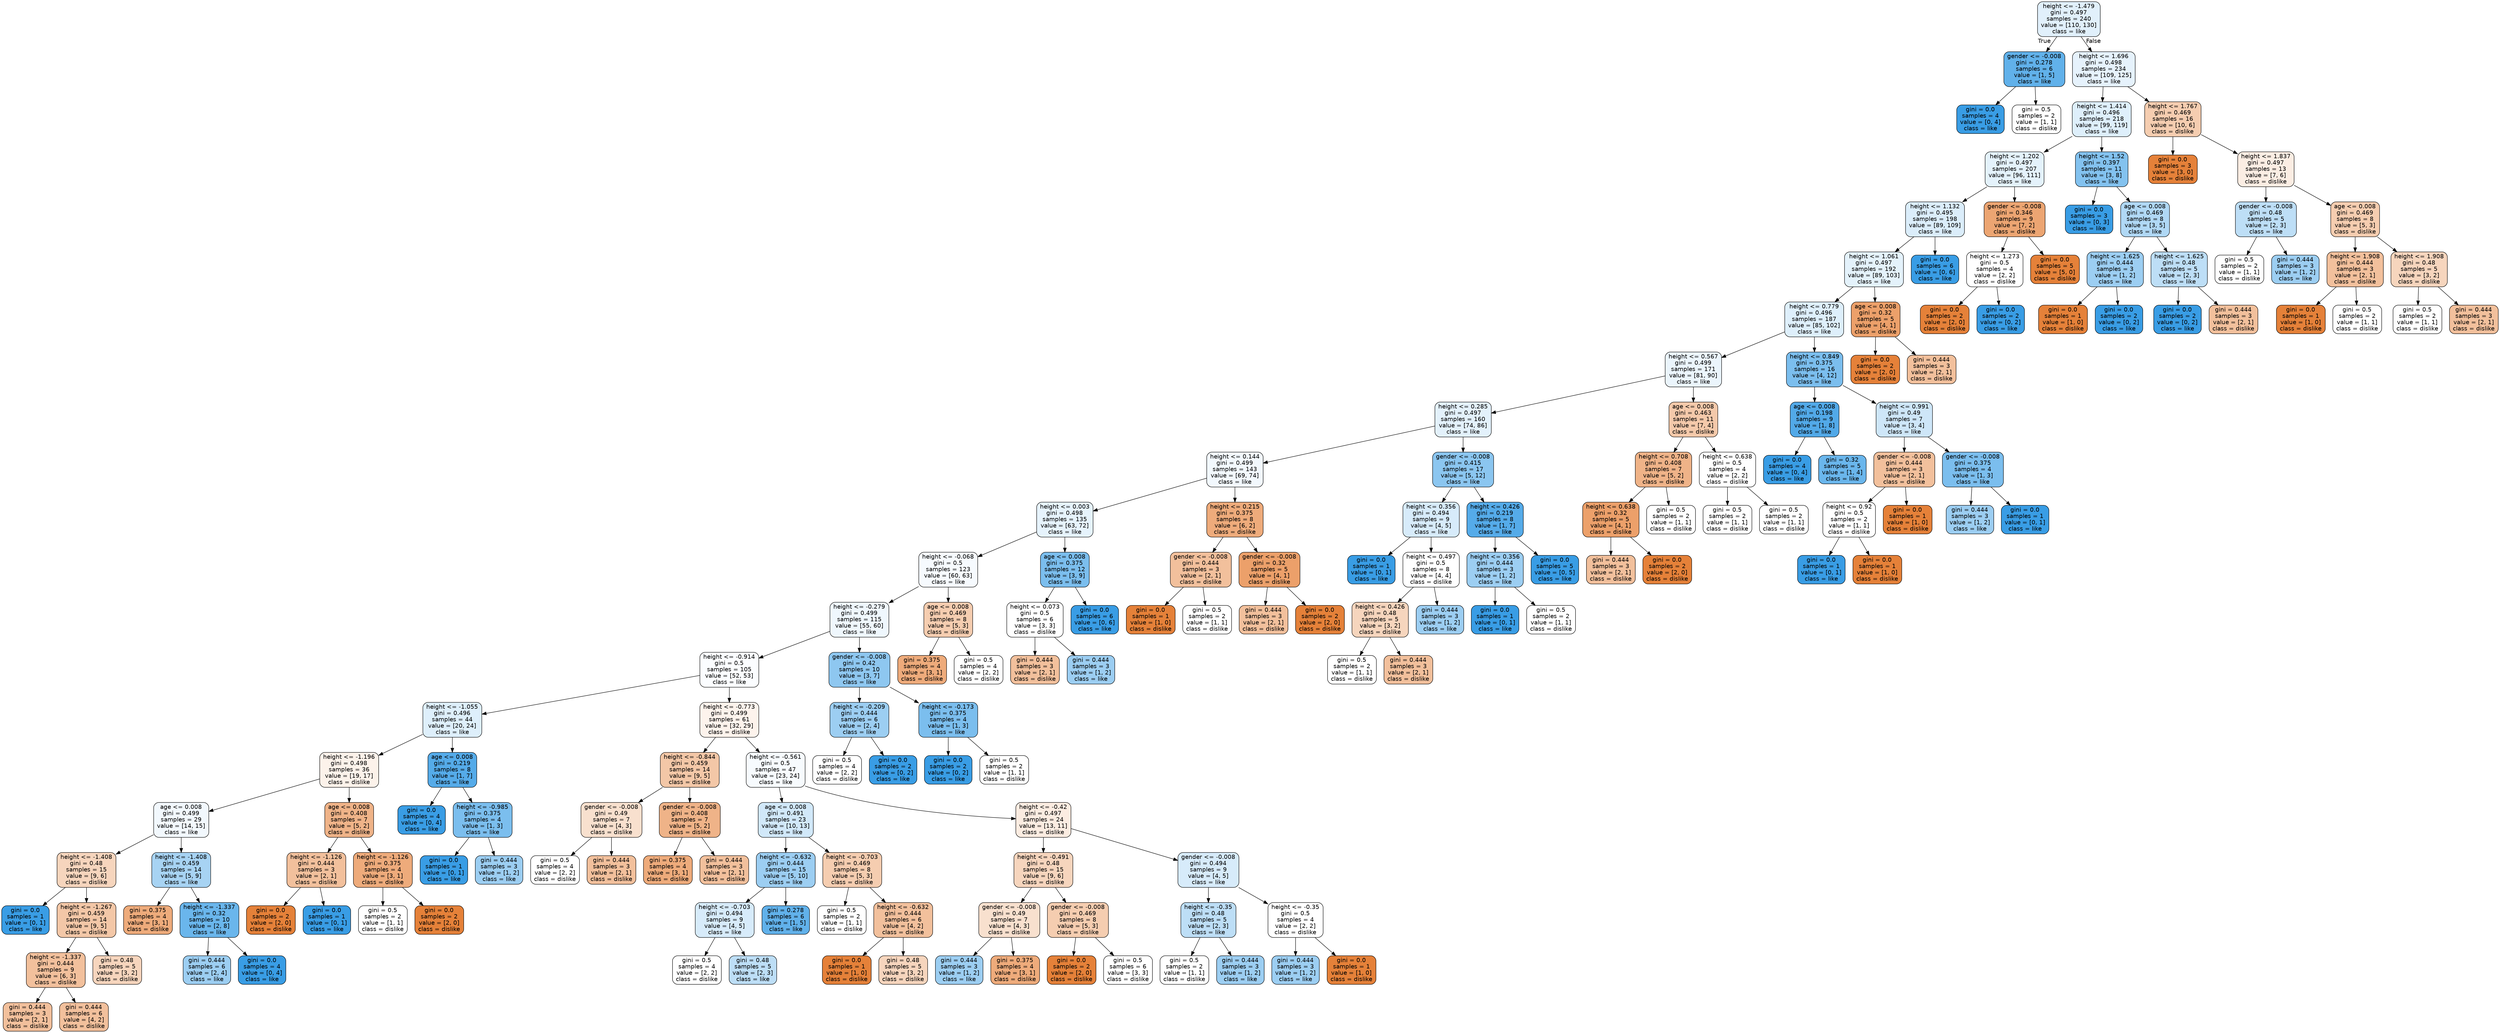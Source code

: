 digraph Tree {
node [shape=box, style="filled, rounded", color="black", fontname="helvetica"] ;
edge [fontname="helvetica"] ;
0 [label="height <= -1.479\ngini = 0.497\nsamples = 240\nvalue = [110, 130]\nclass = like", fillcolor="#e1f0fb"] ;
1 [label="gender <= -0.008\ngini = 0.278\nsamples = 6\nvalue = [1, 5]\nclass = like", fillcolor="#61b1ea"] ;
0 -> 1 [labeldistance=2.5, labelangle=45, headlabel="True"] ;
2 [label="gini = 0.0\nsamples = 4\nvalue = [0, 4]\nclass = like", fillcolor="#399de5"] ;
1 -> 2 ;
3 [label="gini = 0.5\nsamples = 2\nvalue = [1, 1]\nclass = dislike", fillcolor="#ffffff"] ;
1 -> 3 ;
4 [label="height <= 1.696\ngini = 0.498\nsamples = 234\nvalue = [109, 125]\nclass = like", fillcolor="#e6f2fc"] ;
0 -> 4 [labeldistance=2.5, labelangle=-45, headlabel="False"] ;
5 [label="height <= 1.414\ngini = 0.496\nsamples = 218\nvalue = [99, 119]\nclass = like", fillcolor="#deeffb"] ;
4 -> 5 ;
6 [label="height <= 1.202\ngini = 0.497\nsamples = 207\nvalue = [96, 111]\nclass = like", fillcolor="#e4f2fb"] ;
5 -> 6 ;
7 [label="height <= 1.132\ngini = 0.495\nsamples = 198\nvalue = [89, 109]\nclass = like", fillcolor="#dbedfa"] ;
6 -> 7 ;
8 [label="height <= 1.061\ngini = 0.497\nsamples = 192\nvalue = [89, 103]\nclass = like", fillcolor="#e4f2fb"] ;
7 -> 8 ;
9 [label="height <= 0.779\ngini = 0.496\nsamples = 187\nvalue = [85, 102]\nclass = like", fillcolor="#deeffb"] ;
8 -> 9 ;
10 [label="height <= 0.567\ngini = 0.499\nsamples = 171\nvalue = [81, 90]\nclass = like", fillcolor="#ebf5fc"] ;
9 -> 10 ;
11 [label="height <= 0.285\ngini = 0.497\nsamples = 160\nvalue = [74, 86]\nclass = like", fillcolor="#e3f1fb"] ;
10 -> 11 ;
12 [label="height <= 0.144\ngini = 0.499\nsamples = 143\nvalue = [69, 74]\nclass = like", fillcolor="#f2f8fd"] ;
11 -> 12 ;
13 [label="height <= 0.003\ngini = 0.498\nsamples = 135\nvalue = [63, 72]\nclass = like", fillcolor="#e6f3fc"] ;
12 -> 13 ;
14 [label="height <= -0.068\ngini = 0.5\nsamples = 123\nvalue = [60, 63]\nclass = like", fillcolor="#f6fafe"] ;
13 -> 14 ;
15 [label="height <= -0.279\ngini = 0.499\nsamples = 115\nvalue = [55, 60]\nclass = like", fillcolor="#eff7fd"] ;
14 -> 15 ;
16 [label="height <= -0.914\ngini = 0.5\nsamples = 105\nvalue = [52, 53]\nclass = like", fillcolor="#fbfdff"] ;
15 -> 16 ;
17 [label="height <= -1.055\ngini = 0.496\nsamples = 44\nvalue = [20, 24]\nclass = like", fillcolor="#deeffb"] ;
16 -> 17 ;
18 [label="height <= -1.196\ngini = 0.498\nsamples = 36\nvalue = [19, 17]\nclass = dislike", fillcolor="#fcf2ea"] ;
17 -> 18 ;
19 [label="age <= 0.008\ngini = 0.499\nsamples = 29\nvalue = [14, 15]\nclass = like", fillcolor="#f2f8fd"] ;
18 -> 19 ;
20 [label="height <= -1.408\ngini = 0.48\nsamples = 15\nvalue = [9, 6]\nclass = dislike", fillcolor="#f6d5bd"] ;
19 -> 20 ;
21 [label="gini = 0.0\nsamples = 1\nvalue = [0, 1]\nclass = like", fillcolor="#399de5"] ;
20 -> 21 ;
22 [label="height <= -1.267\ngini = 0.459\nsamples = 14\nvalue = [9, 5]\nclass = dislike", fillcolor="#f3c7a7"] ;
20 -> 22 ;
23 [label="height <= -1.337\ngini = 0.444\nsamples = 9\nvalue = [6, 3]\nclass = dislike", fillcolor="#f2c09c"] ;
22 -> 23 ;
24 [label="gini = 0.444\nsamples = 3\nvalue = [2, 1]\nclass = dislike", fillcolor="#f2c09c"] ;
23 -> 24 ;
25 [label="gini = 0.444\nsamples = 6\nvalue = [4, 2]\nclass = dislike", fillcolor="#f2c09c"] ;
23 -> 25 ;
26 [label="gini = 0.48\nsamples = 5\nvalue = [3, 2]\nclass = dislike", fillcolor="#f6d5bd"] ;
22 -> 26 ;
27 [label="height <= -1.408\ngini = 0.459\nsamples = 14\nvalue = [5, 9]\nclass = like", fillcolor="#a7d3f3"] ;
19 -> 27 ;
28 [label="gini = 0.375\nsamples = 4\nvalue = [3, 1]\nclass = dislike", fillcolor="#eeab7b"] ;
27 -> 28 ;
29 [label="height <= -1.337\ngini = 0.32\nsamples = 10\nvalue = [2, 8]\nclass = like", fillcolor="#6ab6ec"] ;
27 -> 29 ;
30 [label="gini = 0.444\nsamples = 6\nvalue = [2, 4]\nclass = like", fillcolor="#9ccef2"] ;
29 -> 30 ;
31 [label="gini = 0.0\nsamples = 4\nvalue = [0, 4]\nclass = like", fillcolor="#399de5"] ;
29 -> 31 ;
32 [label="age <= 0.008\ngini = 0.408\nsamples = 7\nvalue = [5, 2]\nclass = dislike", fillcolor="#efb388"] ;
18 -> 32 ;
33 [label="height <= -1.126\ngini = 0.444\nsamples = 3\nvalue = [2, 1]\nclass = dislike", fillcolor="#f2c09c"] ;
32 -> 33 ;
34 [label="gini = 0.0\nsamples = 2\nvalue = [2, 0]\nclass = dislike", fillcolor="#e58139"] ;
33 -> 34 ;
35 [label="gini = 0.0\nsamples = 1\nvalue = [0, 1]\nclass = like", fillcolor="#399de5"] ;
33 -> 35 ;
36 [label="height <= -1.126\ngini = 0.375\nsamples = 4\nvalue = [3, 1]\nclass = dislike", fillcolor="#eeab7b"] ;
32 -> 36 ;
37 [label="gini = 0.5\nsamples = 2\nvalue = [1, 1]\nclass = dislike", fillcolor="#ffffff"] ;
36 -> 37 ;
38 [label="gini = 0.0\nsamples = 2\nvalue = [2, 0]\nclass = dislike", fillcolor="#e58139"] ;
36 -> 38 ;
39 [label="age <= 0.008\ngini = 0.219\nsamples = 8\nvalue = [1, 7]\nclass = like", fillcolor="#55abe9"] ;
17 -> 39 ;
40 [label="gini = 0.0\nsamples = 4\nvalue = [0, 4]\nclass = like", fillcolor="#399de5"] ;
39 -> 40 ;
41 [label="height <= -0.985\ngini = 0.375\nsamples = 4\nvalue = [1, 3]\nclass = like", fillcolor="#7bbeee"] ;
39 -> 41 ;
42 [label="gini = 0.0\nsamples = 1\nvalue = [0, 1]\nclass = like", fillcolor="#399de5"] ;
41 -> 42 ;
43 [label="gini = 0.444\nsamples = 3\nvalue = [1, 2]\nclass = like", fillcolor="#9ccef2"] ;
41 -> 43 ;
44 [label="height <= -0.773\ngini = 0.499\nsamples = 61\nvalue = [32, 29]\nclass = dislike", fillcolor="#fdf3ec"] ;
16 -> 44 ;
45 [label="height <= -0.844\ngini = 0.459\nsamples = 14\nvalue = [9, 5]\nclass = dislike", fillcolor="#f3c7a7"] ;
44 -> 45 ;
46 [label="gender <= -0.008\ngini = 0.49\nsamples = 7\nvalue = [4, 3]\nclass = dislike", fillcolor="#f8e0ce"] ;
45 -> 46 ;
47 [label="gini = 0.5\nsamples = 4\nvalue = [2, 2]\nclass = dislike", fillcolor="#ffffff"] ;
46 -> 47 ;
48 [label="gini = 0.444\nsamples = 3\nvalue = [2, 1]\nclass = dislike", fillcolor="#f2c09c"] ;
46 -> 48 ;
49 [label="gender <= -0.008\ngini = 0.408\nsamples = 7\nvalue = [5, 2]\nclass = dislike", fillcolor="#efb388"] ;
45 -> 49 ;
50 [label="gini = 0.375\nsamples = 4\nvalue = [3, 1]\nclass = dislike", fillcolor="#eeab7b"] ;
49 -> 50 ;
51 [label="gini = 0.444\nsamples = 3\nvalue = [2, 1]\nclass = dislike", fillcolor="#f2c09c"] ;
49 -> 51 ;
52 [label="height <= -0.561\ngini = 0.5\nsamples = 47\nvalue = [23, 24]\nclass = like", fillcolor="#f7fbfe"] ;
44 -> 52 ;
53 [label="age <= 0.008\ngini = 0.491\nsamples = 23\nvalue = [10, 13]\nclass = like", fillcolor="#d1e8f9"] ;
52 -> 53 ;
54 [label="height <= -0.632\ngini = 0.444\nsamples = 15\nvalue = [5, 10]\nclass = like", fillcolor="#9ccef2"] ;
53 -> 54 ;
55 [label="height <= -0.703\ngini = 0.494\nsamples = 9\nvalue = [4, 5]\nclass = like", fillcolor="#d7ebfa"] ;
54 -> 55 ;
56 [label="gini = 0.5\nsamples = 4\nvalue = [2, 2]\nclass = dislike", fillcolor="#ffffff"] ;
55 -> 56 ;
57 [label="gini = 0.48\nsamples = 5\nvalue = [2, 3]\nclass = like", fillcolor="#bddef6"] ;
55 -> 57 ;
58 [label="gini = 0.278\nsamples = 6\nvalue = [1, 5]\nclass = like", fillcolor="#61b1ea"] ;
54 -> 58 ;
59 [label="height <= -0.703\ngini = 0.469\nsamples = 8\nvalue = [5, 3]\nclass = dislike", fillcolor="#f5cdb0"] ;
53 -> 59 ;
60 [label="gini = 0.5\nsamples = 2\nvalue = [1, 1]\nclass = dislike", fillcolor="#ffffff"] ;
59 -> 60 ;
61 [label="height <= -0.632\ngini = 0.444\nsamples = 6\nvalue = [4, 2]\nclass = dislike", fillcolor="#f2c09c"] ;
59 -> 61 ;
62 [label="gini = 0.0\nsamples = 1\nvalue = [1, 0]\nclass = dislike", fillcolor="#e58139"] ;
61 -> 62 ;
63 [label="gini = 0.48\nsamples = 5\nvalue = [3, 2]\nclass = dislike", fillcolor="#f6d5bd"] ;
61 -> 63 ;
64 [label="height <= -0.42\ngini = 0.497\nsamples = 24\nvalue = [13, 11]\nclass = dislike", fillcolor="#fbece1"] ;
52 -> 64 ;
65 [label="height <= -0.491\ngini = 0.48\nsamples = 15\nvalue = [9, 6]\nclass = dislike", fillcolor="#f6d5bd"] ;
64 -> 65 ;
66 [label="gender <= -0.008\ngini = 0.49\nsamples = 7\nvalue = [4, 3]\nclass = dislike", fillcolor="#f8e0ce"] ;
65 -> 66 ;
67 [label="gini = 0.444\nsamples = 3\nvalue = [1, 2]\nclass = like", fillcolor="#9ccef2"] ;
66 -> 67 ;
68 [label="gini = 0.375\nsamples = 4\nvalue = [3, 1]\nclass = dislike", fillcolor="#eeab7b"] ;
66 -> 68 ;
69 [label="gender <= -0.008\ngini = 0.469\nsamples = 8\nvalue = [5, 3]\nclass = dislike", fillcolor="#f5cdb0"] ;
65 -> 69 ;
70 [label="gini = 0.0\nsamples = 2\nvalue = [2, 0]\nclass = dislike", fillcolor="#e58139"] ;
69 -> 70 ;
71 [label="gini = 0.5\nsamples = 6\nvalue = [3, 3]\nclass = dislike", fillcolor="#ffffff"] ;
69 -> 71 ;
72 [label="gender <= -0.008\ngini = 0.494\nsamples = 9\nvalue = [4, 5]\nclass = like", fillcolor="#d7ebfa"] ;
64 -> 72 ;
73 [label="height <= -0.35\ngini = 0.48\nsamples = 5\nvalue = [2, 3]\nclass = like", fillcolor="#bddef6"] ;
72 -> 73 ;
74 [label="gini = 0.5\nsamples = 2\nvalue = [1, 1]\nclass = dislike", fillcolor="#ffffff"] ;
73 -> 74 ;
75 [label="gini = 0.444\nsamples = 3\nvalue = [1, 2]\nclass = like", fillcolor="#9ccef2"] ;
73 -> 75 ;
76 [label="height <= -0.35\ngini = 0.5\nsamples = 4\nvalue = [2, 2]\nclass = dislike", fillcolor="#ffffff"] ;
72 -> 76 ;
77 [label="gini = 0.444\nsamples = 3\nvalue = [1, 2]\nclass = like", fillcolor="#9ccef2"] ;
76 -> 77 ;
78 [label="gini = 0.0\nsamples = 1\nvalue = [1, 0]\nclass = dislike", fillcolor="#e58139"] ;
76 -> 78 ;
79 [label="gender <= -0.008\ngini = 0.42\nsamples = 10\nvalue = [3, 7]\nclass = like", fillcolor="#8ec7f0"] ;
15 -> 79 ;
80 [label="height <= -0.209\ngini = 0.444\nsamples = 6\nvalue = [2, 4]\nclass = like", fillcolor="#9ccef2"] ;
79 -> 80 ;
81 [label="gini = 0.5\nsamples = 4\nvalue = [2, 2]\nclass = dislike", fillcolor="#ffffff"] ;
80 -> 81 ;
82 [label="gini = 0.0\nsamples = 2\nvalue = [0, 2]\nclass = like", fillcolor="#399de5"] ;
80 -> 82 ;
83 [label="height <= -0.173\ngini = 0.375\nsamples = 4\nvalue = [1, 3]\nclass = like", fillcolor="#7bbeee"] ;
79 -> 83 ;
84 [label="gini = 0.0\nsamples = 2\nvalue = [0, 2]\nclass = like", fillcolor="#399de5"] ;
83 -> 84 ;
85 [label="gini = 0.5\nsamples = 2\nvalue = [1, 1]\nclass = dislike", fillcolor="#ffffff"] ;
83 -> 85 ;
86 [label="age <= 0.008\ngini = 0.469\nsamples = 8\nvalue = [5, 3]\nclass = dislike", fillcolor="#f5cdb0"] ;
14 -> 86 ;
87 [label="gini = 0.375\nsamples = 4\nvalue = [3, 1]\nclass = dislike", fillcolor="#eeab7b"] ;
86 -> 87 ;
88 [label="gini = 0.5\nsamples = 4\nvalue = [2, 2]\nclass = dislike", fillcolor="#ffffff"] ;
86 -> 88 ;
89 [label="age <= 0.008\ngini = 0.375\nsamples = 12\nvalue = [3, 9]\nclass = like", fillcolor="#7bbeee"] ;
13 -> 89 ;
90 [label="height <= 0.073\ngini = 0.5\nsamples = 6\nvalue = [3, 3]\nclass = dislike", fillcolor="#ffffff"] ;
89 -> 90 ;
91 [label="gini = 0.444\nsamples = 3\nvalue = [2, 1]\nclass = dislike", fillcolor="#f2c09c"] ;
90 -> 91 ;
92 [label="gini = 0.444\nsamples = 3\nvalue = [1, 2]\nclass = like", fillcolor="#9ccef2"] ;
90 -> 92 ;
93 [label="gini = 0.0\nsamples = 6\nvalue = [0, 6]\nclass = like", fillcolor="#399de5"] ;
89 -> 93 ;
94 [label="height <= 0.215\ngini = 0.375\nsamples = 8\nvalue = [6, 2]\nclass = dislike", fillcolor="#eeab7b"] ;
12 -> 94 ;
95 [label="gender <= -0.008\ngini = 0.444\nsamples = 3\nvalue = [2, 1]\nclass = dislike", fillcolor="#f2c09c"] ;
94 -> 95 ;
96 [label="gini = 0.0\nsamples = 1\nvalue = [1, 0]\nclass = dislike", fillcolor="#e58139"] ;
95 -> 96 ;
97 [label="gini = 0.5\nsamples = 2\nvalue = [1, 1]\nclass = dislike", fillcolor="#ffffff"] ;
95 -> 97 ;
98 [label="gender <= -0.008\ngini = 0.32\nsamples = 5\nvalue = [4, 1]\nclass = dislike", fillcolor="#eca06a"] ;
94 -> 98 ;
99 [label="gini = 0.444\nsamples = 3\nvalue = [2, 1]\nclass = dislike", fillcolor="#f2c09c"] ;
98 -> 99 ;
100 [label="gini = 0.0\nsamples = 2\nvalue = [2, 0]\nclass = dislike", fillcolor="#e58139"] ;
98 -> 100 ;
101 [label="gender <= -0.008\ngini = 0.415\nsamples = 17\nvalue = [5, 12]\nclass = like", fillcolor="#8bc6f0"] ;
11 -> 101 ;
102 [label="height <= 0.356\ngini = 0.494\nsamples = 9\nvalue = [4, 5]\nclass = like", fillcolor="#d7ebfa"] ;
101 -> 102 ;
103 [label="gini = 0.0\nsamples = 1\nvalue = [0, 1]\nclass = like", fillcolor="#399de5"] ;
102 -> 103 ;
104 [label="height <= 0.497\ngini = 0.5\nsamples = 8\nvalue = [4, 4]\nclass = dislike", fillcolor="#ffffff"] ;
102 -> 104 ;
105 [label="height <= 0.426\ngini = 0.48\nsamples = 5\nvalue = [3, 2]\nclass = dislike", fillcolor="#f6d5bd"] ;
104 -> 105 ;
106 [label="gini = 0.5\nsamples = 2\nvalue = [1, 1]\nclass = dislike", fillcolor="#ffffff"] ;
105 -> 106 ;
107 [label="gini = 0.444\nsamples = 3\nvalue = [2, 1]\nclass = dislike", fillcolor="#f2c09c"] ;
105 -> 107 ;
108 [label="gini = 0.444\nsamples = 3\nvalue = [1, 2]\nclass = like", fillcolor="#9ccef2"] ;
104 -> 108 ;
109 [label="height <= 0.426\ngini = 0.219\nsamples = 8\nvalue = [1, 7]\nclass = like", fillcolor="#55abe9"] ;
101 -> 109 ;
110 [label="height <= 0.356\ngini = 0.444\nsamples = 3\nvalue = [1, 2]\nclass = like", fillcolor="#9ccef2"] ;
109 -> 110 ;
111 [label="gini = 0.0\nsamples = 1\nvalue = [0, 1]\nclass = like", fillcolor="#399de5"] ;
110 -> 111 ;
112 [label="gini = 0.5\nsamples = 2\nvalue = [1, 1]\nclass = dislike", fillcolor="#ffffff"] ;
110 -> 112 ;
113 [label="gini = 0.0\nsamples = 5\nvalue = [0, 5]\nclass = like", fillcolor="#399de5"] ;
109 -> 113 ;
114 [label="age <= 0.008\ngini = 0.463\nsamples = 11\nvalue = [7, 4]\nclass = dislike", fillcolor="#f4c9aa"] ;
10 -> 114 ;
115 [label="height <= 0.708\ngini = 0.408\nsamples = 7\nvalue = [5, 2]\nclass = dislike", fillcolor="#efb388"] ;
114 -> 115 ;
116 [label="height <= 0.638\ngini = 0.32\nsamples = 5\nvalue = [4, 1]\nclass = dislike", fillcolor="#eca06a"] ;
115 -> 116 ;
117 [label="gini = 0.444\nsamples = 3\nvalue = [2, 1]\nclass = dislike", fillcolor="#f2c09c"] ;
116 -> 117 ;
118 [label="gini = 0.0\nsamples = 2\nvalue = [2, 0]\nclass = dislike", fillcolor="#e58139"] ;
116 -> 118 ;
119 [label="gini = 0.5\nsamples = 2\nvalue = [1, 1]\nclass = dislike", fillcolor="#ffffff"] ;
115 -> 119 ;
120 [label="height <= 0.638\ngini = 0.5\nsamples = 4\nvalue = [2, 2]\nclass = dislike", fillcolor="#ffffff"] ;
114 -> 120 ;
121 [label="gini = 0.5\nsamples = 2\nvalue = [1, 1]\nclass = dislike", fillcolor="#ffffff"] ;
120 -> 121 ;
122 [label="gini = 0.5\nsamples = 2\nvalue = [1, 1]\nclass = dislike", fillcolor="#ffffff"] ;
120 -> 122 ;
123 [label="height <= 0.849\ngini = 0.375\nsamples = 16\nvalue = [4, 12]\nclass = like", fillcolor="#7bbeee"] ;
9 -> 123 ;
124 [label="age <= 0.008\ngini = 0.198\nsamples = 9\nvalue = [1, 8]\nclass = like", fillcolor="#52a9e8"] ;
123 -> 124 ;
125 [label="gini = 0.0\nsamples = 4\nvalue = [0, 4]\nclass = like", fillcolor="#399de5"] ;
124 -> 125 ;
126 [label="gini = 0.32\nsamples = 5\nvalue = [1, 4]\nclass = like", fillcolor="#6ab6ec"] ;
124 -> 126 ;
127 [label="height <= 0.991\ngini = 0.49\nsamples = 7\nvalue = [3, 4]\nclass = like", fillcolor="#cee6f8"] ;
123 -> 127 ;
128 [label="gender <= -0.008\ngini = 0.444\nsamples = 3\nvalue = [2, 1]\nclass = dislike", fillcolor="#f2c09c"] ;
127 -> 128 ;
129 [label="height <= 0.92\ngini = 0.5\nsamples = 2\nvalue = [1, 1]\nclass = dislike", fillcolor="#ffffff"] ;
128 -> 129 ;
130 [label="gini = 0.0\nsamples = 1\nvalue = [0, 1]\nclass = like", fillcolor="#399de5"] ;
129 -> 130 ;
131 [label="gini = 0.0\nsamples = 1\nvalue = [1, 0]\nclass = dislike", fillcolor="#e58139"] ;
129 -> 131 ;
132 [label="gini = 0.0\nsamples = 1\nvalue = [1, 0]\nclass = dislike", fillcolor="#e58139"] ;
128 -> 132 ;
133 [label="gender <= -0.008\ngini = 0.375\nsamples = 4\nvalue = [1, 3]\nclass = like", fillcolor="#7bbeee"] ;
127 -> 133 ;
134 [label="gini = 0.444\nsamples = 3\nvalue = [1, 2]\nclass = like", fillcolor="#9ccef2"] ;
133 -> 134 ;
135 [label="gini = 0.0\nsamples = 1\nvalue = [0, 1]\nclass = like", fillcolor="#399de5"] ;
133 -> 135 ;
136 [label="age <= 0.008\ngini = 0.32\nsamples = 5\nvalue = [4, 1]\nclass = dislike", fillcolor="#eca06a"] ;
8 -> 136 ;
137 [label="gini = 0.0\nsamples = 2\nvalue = [2, 0]\nclass = dislike", fillcolor="#e58139"] ;
136 -> 137 ;
138 [label="gini = 0.444\nsamples = 3\nvalue = [2, 1]\nclass = dislike", fillcolor="#f2c09c"] ;
136 -> 138 ;
139 [label="gini = 0.0\nsamples = 6\nvalue = [0, 6]\nclass = like", fillcolor="#399de5"] ;
7 -> 139 ;
140 [label="gender <= -0.008\ngini = 0.346\nsamples = 9\nvalue = [7, 2]\nclass = dislike", fillcolor="#eca572"] ;
6 -> 140 ;
141 [label="height <= 1.273\ngini = 0.5\nsamples = 4\nvalue = [2, 2]\nclass = dislike", fillcolor="#ffffff"] ;
140 -> 141 ;
142 [label="gini = 0.0\nsamples = 2\nvalue = [2, 0]\nclass = dislike", fillcolor="#e58139"] ;
141 -> 142 ;
143 [label="gini = 0.0\nsamples = 2\nvalue = [0, 2]\nclass = like", fillcolor="#399de5"] ;
141 -> 143 ;
144 [label="gini = 0.0\nsamples = 5\nvalue = [5, 0]\nclass = dislike", fillcolor="#e58139"] ;
140 -> 144 ;
145 [label="height <= 1.52\ngini = 0.397\nsamples = 11\nvalue = [3, 8]\nclass = like", fillcolor="#83c2ef"] ;
5 -> 145 ;
146 [label="gini = 0.0\nsamples = 3\nvalue = [0, 3]\nclass = like", fillcolor="#399de5"] ;
145 -> 146 ;
147 [label="age <= 0.008\ngini = 0.469\nsamples = 8\nvalue = [3, 5]\nclass = like", fillcolor="#b0d8f5"] ;
145 -> 147 ;
148 [label="height <= 1.625\ngini = 0.444\nsamples = 3\nvalue = [1, 2]\nclass = like", fillcolor="#9ccef2"] ;
147 -> 148 ;
149 [label="gini = 0.0\nsamples = 1\nvalue = [1, 0]\nclass = dislike", fillcolor="#e58139"] ;
148 -> 149 ;
150 [label="gini = 0.0\nsamples = 2\nvalue = [0, 2]\nclass = like", fillcolor="#399de5"] ;
148 -> 150 ;
151 [label="height <= 1.625\ngini = 0.48\nsamples = 5\nvalue = [2, 3]\nclass = like", fillcolor="#bddef6"] ;
147 -> 151 ;
152 [label="gini = 0.0\nsamples = 2\nvalue = [0, 2]\nclass = like", fillcolor="#399de5"] ;
151 -> 152 ;
153 [label="gini = 0.444\nsamples = 3\nvalue = [2, 1]\nclass = dislike", fillcolor="#f2c09c"] ;
151 -> 153 ;
154 [label="height <= 1.767\ngini = 0.469\nsamples = 16\nvalue = [10, 6]\nclass = dislike", fillcolor="#f5cdb0"] ;
4 -> 154 ;
155 [label="gini = 0.0\nsamples = 3\nvalue = [3, 0]\nclass = dislike", fillcolor="#e58139"] ;
154 -> 155 ;
156 [label="height <= 1.837\ngini = 0.497\nsamples = 13\nvalue = [7, 6]\nclass = dislike", fillcolor="#fbede3"] ;
154 -> 156 ;
157 [label="gender <= -0.008\ngini = 0.48\nsamples = 5\nvalue = [2, 3]\nclass = like", fillcolor="#bddef6"] ;
156 -> 157 ;
158 [label="gini = 0.5\nsamples = 2\nvalue = [1, 1]\nclass = dislike", fillcolor="#ffffff"] ;
157 -> 158 ;
159 [label="gini = 0.444\nsamples = 3\nvalue = [1, 2]\nclass = like", fillcolor="#9ccef2"] ;
157 -> 159 ;
160 [label="age <= 0.008\ngini = 0.469\nsamples = 8\nvalue = [5, 3]\nclass = dislike", fillcolor="#f5cdb0"] ;
156 -> 160 ;
161 [label="height <= 1.908\ngini = 0.444\nsamples = 3\nvalue = [2, 1]\nclass = dislike", fillcolor="#f2c09c"] ;
160 -> 161 ;
162 [label="gini = 0.0\nsamples = 1\nvalue = [1, 0]\nclass = dislike", fillcolor="#e58139"] ;
161 -> 162 ;
163 [label="gini = 0.5\nsamples = 2\nvalue = [1, 1]\nclass = dislike", fillcolor="#ffffff"] ;
161 -> 163 ;
164 [label="height <= 1.908\ngini = 0.48\nsamples = 5\nvalue = [3, 2]\nclass = dislike", fillcolor="#f6d5bd"] ;
160 -> 164 ;
165 [label="gini = 0.5\nsamples = 2\nvalue = [1, 1]\nclass = dislike", fillcolor="#ffffff"] ;
164 -> 165 ;
166 [label="gini = 0.444\nsamples = 3\nvalue = [2, 1]\nclass = dislike", fillcolor="#f2c09c"] ;
164 -> 166 ;
}